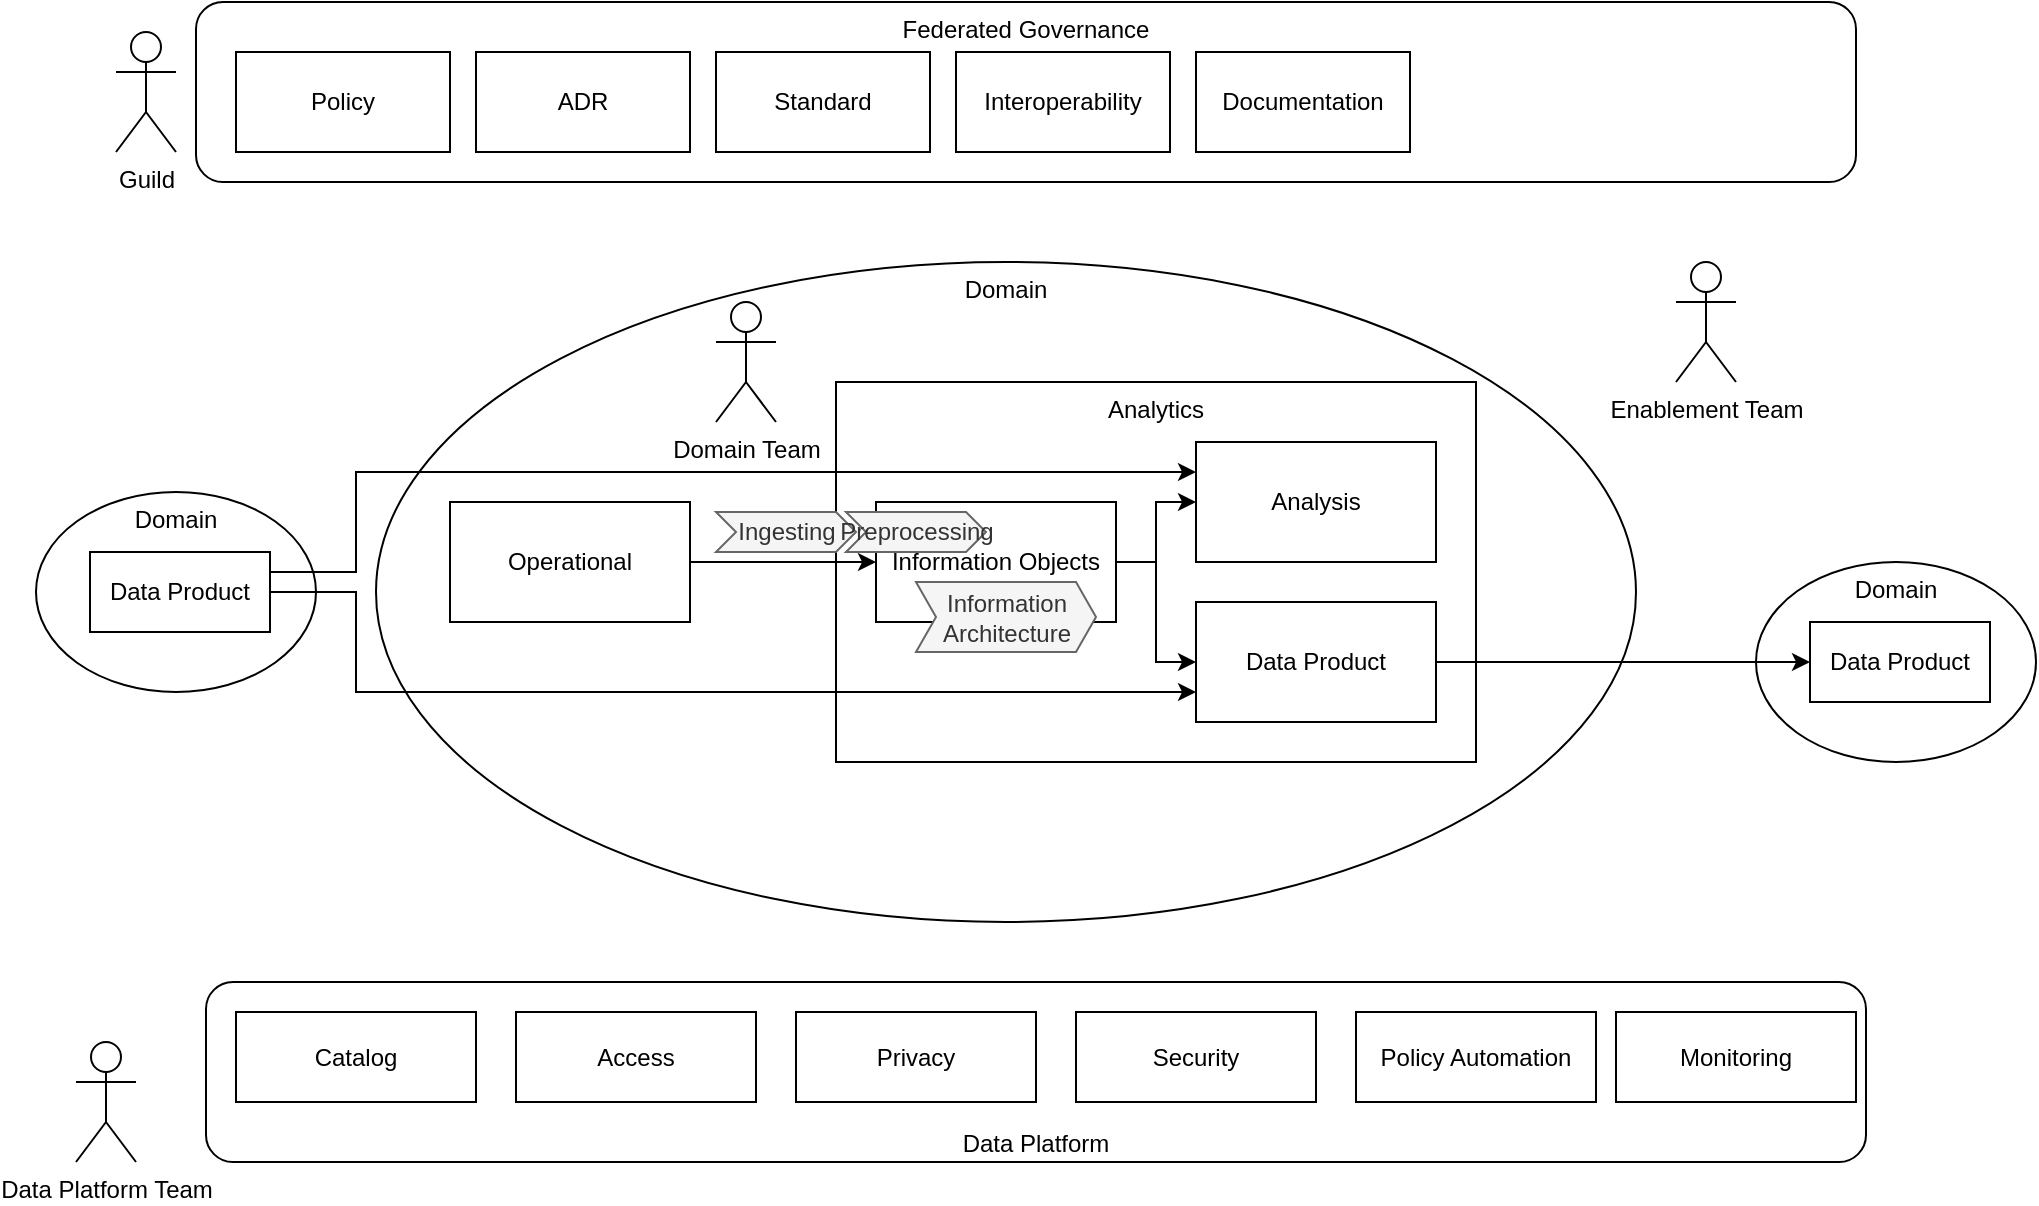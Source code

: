 <mxfile version="16.5.1" type="device"><diagram id="DWjpSvbVxY2pOprUcE6g" name="Page-1"><mxGraphModel dx="1933" dy="775" grid="1" gridSize="10" guides="1" tooltips="1" connect="1" arrows="1" fold="1" page="1" pageScale="1" pageWidth="827" pageHeight="1169" math="0" shadow="0"><root><mxCell id="0"/><mxCell id="1" parent="0"/><mxCell id="WkdalmxvpJmTztUUumEF-3" value="Domain" style="ellipse;whiteSpace=wrap;html=1;verticalAlign=top;" vertex="1" parent="1"><mxGeometry x="110" y="210" width="630" height="330" as="geometry"/></mxCell><mxCell id="WkdalmxvpJmTztUUumEF-23" value="Analytics" style="rounded=0;whiteSpace=wrap;html=1;verticalAlign=top;" vertex="1" parent="1"><mxGeometry x="340" y="270" width="320" height="190" as="geometry"/></mxCell><mxCell id="WkdalmxvpJmTztUUumEF-8" value="Data Platform" style="rounded=1;whiteSpace=wrap;html=1;verticalAlign=bottom;" vertex="1" parent="1"><mxGeometry x="25" y="570" width="830" height="90" as="geometry"/></mxCell><mxCell id="WkdalmxvpJmTztUUumEF-9" value="Federated Governance" style="rounded=1;whiteSpace=wrap;html=1;verticalAlign=top;" vertex="1" parent="1"><mxGeometry x="20" y="80" width="830" height="90" as="geometry"/></mxCell><mxCell id="WkdalmxvpJmTztUUumEF-10" value="Guild" style="shape=umlActor;verticalLabelPosition=bottom;verticalAlign=top;html=1;outlineConnect=0;" vertex="1" parent="1"><mxGeometry x="-20" y="95" width="30" height="60" as="geometry"/></mxCell><mxCell id="WkdalmxvpJmTztUUumEF-11" value="Domain Team" style="shape=umlActor;verticalLabelPosition=bottom;verticalAlign=top;html=1;outlineConnect=0;" vertex="1" parent="1"><mxGeometry x="280" y="230" width="30" height="60" as="geometry"/></mxCell><mxCell id="WkdalmxvpJmTztUUumEF-12" value="Data Platform Team" style="shape=umlActor;verticalLabelPosition=bottom;verticalAlign=top;html=1;outlineConnect=0;" vertex="1" parent="1"><mxGeometry x="-40" y="600" width="30" height="60" as="geometry"/></mxCell><mxCell id="WkdalmxvpJmTztUUumEF-17" value="Analysis" style="rounded=0;whiteSpace=wrap;html=1;" vertex="1" parent="1"><mxGeometry x="520" y="300" width="120" height="60" as="geometry"/></mxCell><mxCell id="WkdalmxvpJmTztUUumEF-19" style="edgeStyle=orthogonalEdgeStyle;rounded=0;orthogonalLoop=1;jettySize=auto;html=1;exitX=1;exitY=0.5;exitDx=0;exitDy=0;" edge="1" parent="1" source="WkdalmxvpJmTztUUumEF-18" target="WkdalmxvpJmTztUUumEF-17"><mxGeometry relative="1" as="geometry"/></mxCell><mxCell id="WkdalmxvpJmTztUUumEF-20" style="edgeStyle=orthogonalEdgeStyle;rounded=0;orthogonalLoop=1;jettySize=auto;html=1;entryX=0;entryY=0.5;entryDx=0;entryDy=0;" edge="1" parent="1" source="WkdalmxvpJmTztUUumEF-18" target="WkdalmxvpJmTztUUumEF-28"><mxGeometry relative="1" as="geometry"><mxPoint x="560" y="410" as="targetPoint"/><Array as="points"><mxPoint x="500" y="360"/><mxPoint x="500" y="410"/></Array></mxGeometry></mxCell><mxCell id="WkdalmxvpJmTztUUumEF-25" value="" style="edgeStyle=orthogonalEdgeStyle;rounded=0;orthogonalLoop=1;jettySize=auto;html=1;startArrow=classic;startFill=1;endArrow=none;endFill=0;" edge="1" parent="1" source="WkdalmxvpJmTztUUumEF-18" target="WkdalmxvpJmTztUUumEF-24"><mxGeometry relative="1" as="geometry"/></mxCell><mxCell id="WkdalmxvpJmTztUUumEF-18" value="Information Objects" style="rounded=0;whiteSpace=wrap;html=1;" vertex="1" parent="1"><mxGeometry x="360" y="330" width="120" height="60" as="geometry"/></mxCell><mxCell id="WkdalmxvpJmTztUUumEF-24" value="Operational" style="rounded=0;whiteSpace=wrap;html=1;" vertex="1" parent="1"><mxGeometry x="147" y="330" width="120" height="60" as="geometry"/></mxCell><mxCell id="WkdalmxvpJmTztUUumEF-27" value="Policy" style="rounded=0;whiteSpace=wrap;html=1;" vertex="1" parent="1"><mxGeometry x="40" y="105" width="107" height="50" as="geometry"/></mxCell><mxCell id="WkdalmxvpJmTztUUumEF-28" value="Data Product" style="rounded=0;whiteSpace=wrap;html=1;" vertex="1" parent="1"><mxGeometry x="520" y="380" width="120" height="60" as="geometry"/></mxCell><mxCell id="WkdalmxvpJmTztUUumEF-33" value="Domain" style="ellipse;whiteSpace=wrap;html=1;verticalAlign=top;" vertex="1" parent="1"><mxGeometry x="800" y="360" width="140" height="100" as="geometry"/></mxCell><mxCell id="WkdalmxvpJmTztUUumEF-30" value="Data Product" style="rounded=0;whiteSpace=wrap;html=1;" vertex="1" parent="1"><mxGeometry x="827" y="390" width="90" height="40" as="geometry"/></mxCell><mxCell id="WkdalmxvpJmTztUUumEF-31" style="edgeStyle=orthogonalEdgeStyle;rounded=0;orthogonalLoop=1;jettySize=auto;html=1;exitX=0;exitY=0.5;exitDx=0;exitDy=0;entryX=1;entryY=0.5;entryDx=0;entryDy=0;startArrow=classic;startFill=1;endArrow=none;endFill=0;" edge="1" parent="1" source="WkdalmxvpJmTztUUumEF-30" target="WkdalmxvpJmTztUUumEF-28"><mxGeometry relative="1" as="geometry"><Array as="points"><mxPoint x="800" y="410"/><mxPoint x="800" y="410"/></Array></mxGeometry></mxCell><mxCell id="WkdalmxvpJmTztUUumEF-34" value="Catalog" style="rounded=0;whiteSpace=wrap;html=1;" vertex="1" parent="1"><mxGeometry x="40" y="585" width="120" height="45" as="geometry"/></mxCell><mxCell id="WkdalmxvpJmTztUUumEF-35" value="Access" style="rounded=0;whiteSpace=wrap;html=1;" vertex="1" parent="1"><mxGeometry x="180" y="585" width="120" height="45" as="geometry"/></mxCell><mxCell id="WkdalmxvpJmTztUUumEF-36" value="Privacy" style="rounded=0;whiteSpace=wrap;html=1;" vertex="1" parent="1"><mxGeometry x="320" y="585" width="120" height="45" as="geometry"/></mxCell><mxCell id="WkdalmxvpJmTztUUumEF-41" value="Domain" style="ellipse;whiteSpace=wrap;html=1;verticalAlign=top;" vertex="1" parent="1"><mxGeometry x="-60" y="325" width="140" height="100" as="geometry"/></mxCell><mxCell id="WkdalmxvpJmTztUUumEF-42" value="Data Product" style="rounded=0;whiteSpace=wrap;html=1;" vertex="1" parent="1"><mxGeometry x="-33" y="355" width="90" height="40" as="geometry"/></mxCell><mxCell id="WkdalmxvpJmTztUUumEF-44" style="edgeStyle=orthogonalEdgeStyle;rounded=0;orthogonalLoop=1;jettySize=auto;html=1;entryX=1;entryY=0.5;entryDx=0;entryDy=0;startArrow=classic;startFill=1;endArrow=none;endFill=0;exitX=0;exitY=0.75;exitDx=0;exitDy=0;" edge="1" parent="1" source="WkdalmxvpJmTztUUumEF-28" target="WkdalmxvpJmTztUUumEF-42"><mxGeometry relative="1" as="geometry"><mxPoint x="247" y="560" as="sourcePoint"/><mxPoint x="60" y="510" as="targetPoint"/><Array as="points"><mxPoint x="100" y="425"/><mxPoint x="100" y="375"/></Array></mxGeometry></mxCell><mxCell id="WkdalmxvpJmTztUUumEF-45" style="edgeStyle=orthogonalEdgeStyle;rounded=0;orthogonalLoop=1;jettySize=auto;html=1;startArrow=classic;startFill=1;endArrow=none;endFill=0;exitX=0;exitY=0.25;exitDx=0;exitDy=0;entryX=1;entryY=0.25;entryDx=0;entryDy=0;" edge="1" parent="1" source="WkdalmxvpJmTztUUumEF-17" target="WkdalmxvpJmTztUUumEF-42"><mxGeometry relative="1" as="geometry"><mxPoint x="530" y="435" as="sourcePoint"/><mxPoint x="90" y="360" as="targetPoint"/><Array as="points"><mxPoint x="100" y="315"/><mxPoint x="100" y="365"/></Array></mxGeometry></mxCell><mxCell id="WkdalmxvpJmTztUUumEF-46" value="Security" style="rounded=0;whiteSpace=wrap;html=1;" vertex="1" parent="1"><mxGeometry x="460" y="585" width="120" height="45" as="geometry"/></mxCell><mxCell id="WkdalmxvpJmTztUUumEF-47" value="Policy Automation" style="rounded=0;whiteSpace=wrap;html=1;" vertex="1" parent="1"><mxGeometry x="600" y="585" width="120" height="45" as="geometry"/></mxCell><mxCell id="WkdalmxvpJmTztUUumEF-48" value="Monitoring" style="rounded=0;whiteSpace=wrap;html=1;" vertex="1" parent="1"><mxGeometry x="730" y="585" width="120" height="45" as="geometry"/></mxCell><mxCell id="WkdalmxvpJmTztUUumEF-50" value="Ingesting" style="html=1;shadow=0;dashed=0;align=center;verticalAlign=middle;shape=mxgraph.arrows2.arrow;dy=0;dx=10;notch=10;fillColor=#f5f5f5;fontColor=#333333;strokeColor=#666666;" vertex="1" parent="1"><mxGeometry x="280" y="335" width="70" height="20" as="geometry"/></mxCell><mxCell id="WkdalmxvpJmTztUUumEF-51" value="Information&lt;br&gt;Architecture" style="html=1;shadow=0;dashed=0;align=center;verticalAlign=middle;shape=mxgraph.arrows2.arrow;dy=0;dx=10;notch=10;fillColor=#f5f5f5;fontColor=#333333;strokeColor=#666666;" vertex="1" parent="1"><mxGeometry x="380" y="370" width="90" height="35" as="geometry"/></mxCell><mxCell id="WkdalmxvpJmTztUUumEF-52" value="Preprocessing" style="html=1;shadow=0;dashed=0;align=center;verticalAlign=middle;shape=mxgraph.arrows2.arrow;dy=0;dx=10;notch=10;fillColor=#f5f5f5;fontColor=#333333;strokeColor=#666666;" vertex="1" parent="1"><mxGeometry x="345" y="335" width="70" height="20" as="geometry"/></mxCell><mxCell id="WkdalmxvpJmTztUUumEF-53" value="Enablement Team" style="shape=umlActor;verticalLabelPosition=bottom;verticalAlign=top;html=1;outlineConnect=0;" vertex="1" parent="1"><mxGeometry x="760" y="210" width="30" height="60" as="geometry"/></mxCell><mxCell id="WkdalmxvpJmTztUUumEF-54" value="ADR" style="rounded=0;whiteSpace=wrap;html=1;" vertex="1" parent="1"><mxGeometry x="160" y="105" width="107" height="50" as="geometry"/></mxCell><mxCell id="WkdalmxvpJmTztUUumEF-55" value="Standard" style="rounded=0;whiteSpace=wrap;html=1;" vertex="1" parent="1"><mxGeometry x="280" y="105" width="107" height="50" as="geometry"/></mxCell><mxCell id="WkdalmxvpJmTztUUumEF-56" value="Interoperability" style="rounded=0;whiteSpace=wrap;html=1;" vertex="1" parent="1"><mxGeometry x="400" y="105" width="107" height="50" as="geometry"/></mxCell><mxCell id="WkdalmxvpJmTztUUumEF-57" value="Documentation" style="rounded=0;whiteSpace=wrap;html=1;" vertex="1" parent="1"><mxGeometry x="520" y="105" width="107" height="50" as="geometry"/></mxCell></root></mxGraphModel></diagram></mxfile>